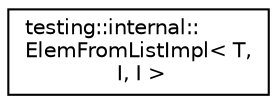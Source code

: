 digraph "Graphical Class Hierarchy"
{
  edge [fontname="Helvetica",fontsize="10",labelfontname="Helvetica",labelfontsize="10"];
  node [fontname="Helvetica",fontsize="10",shape=record];
  rankdir="LR";
  Node0 [label="testing::internal::\lElemFromListImpl\< T,\l I, I \>",height=0.2,width=0.4,color="black", fillcolor="white", style="filled",URL="$structtesting_1_1internal_1_1ElemFromListImpl_3_01T_00_01I_00_01I_01_4.html"];
}
